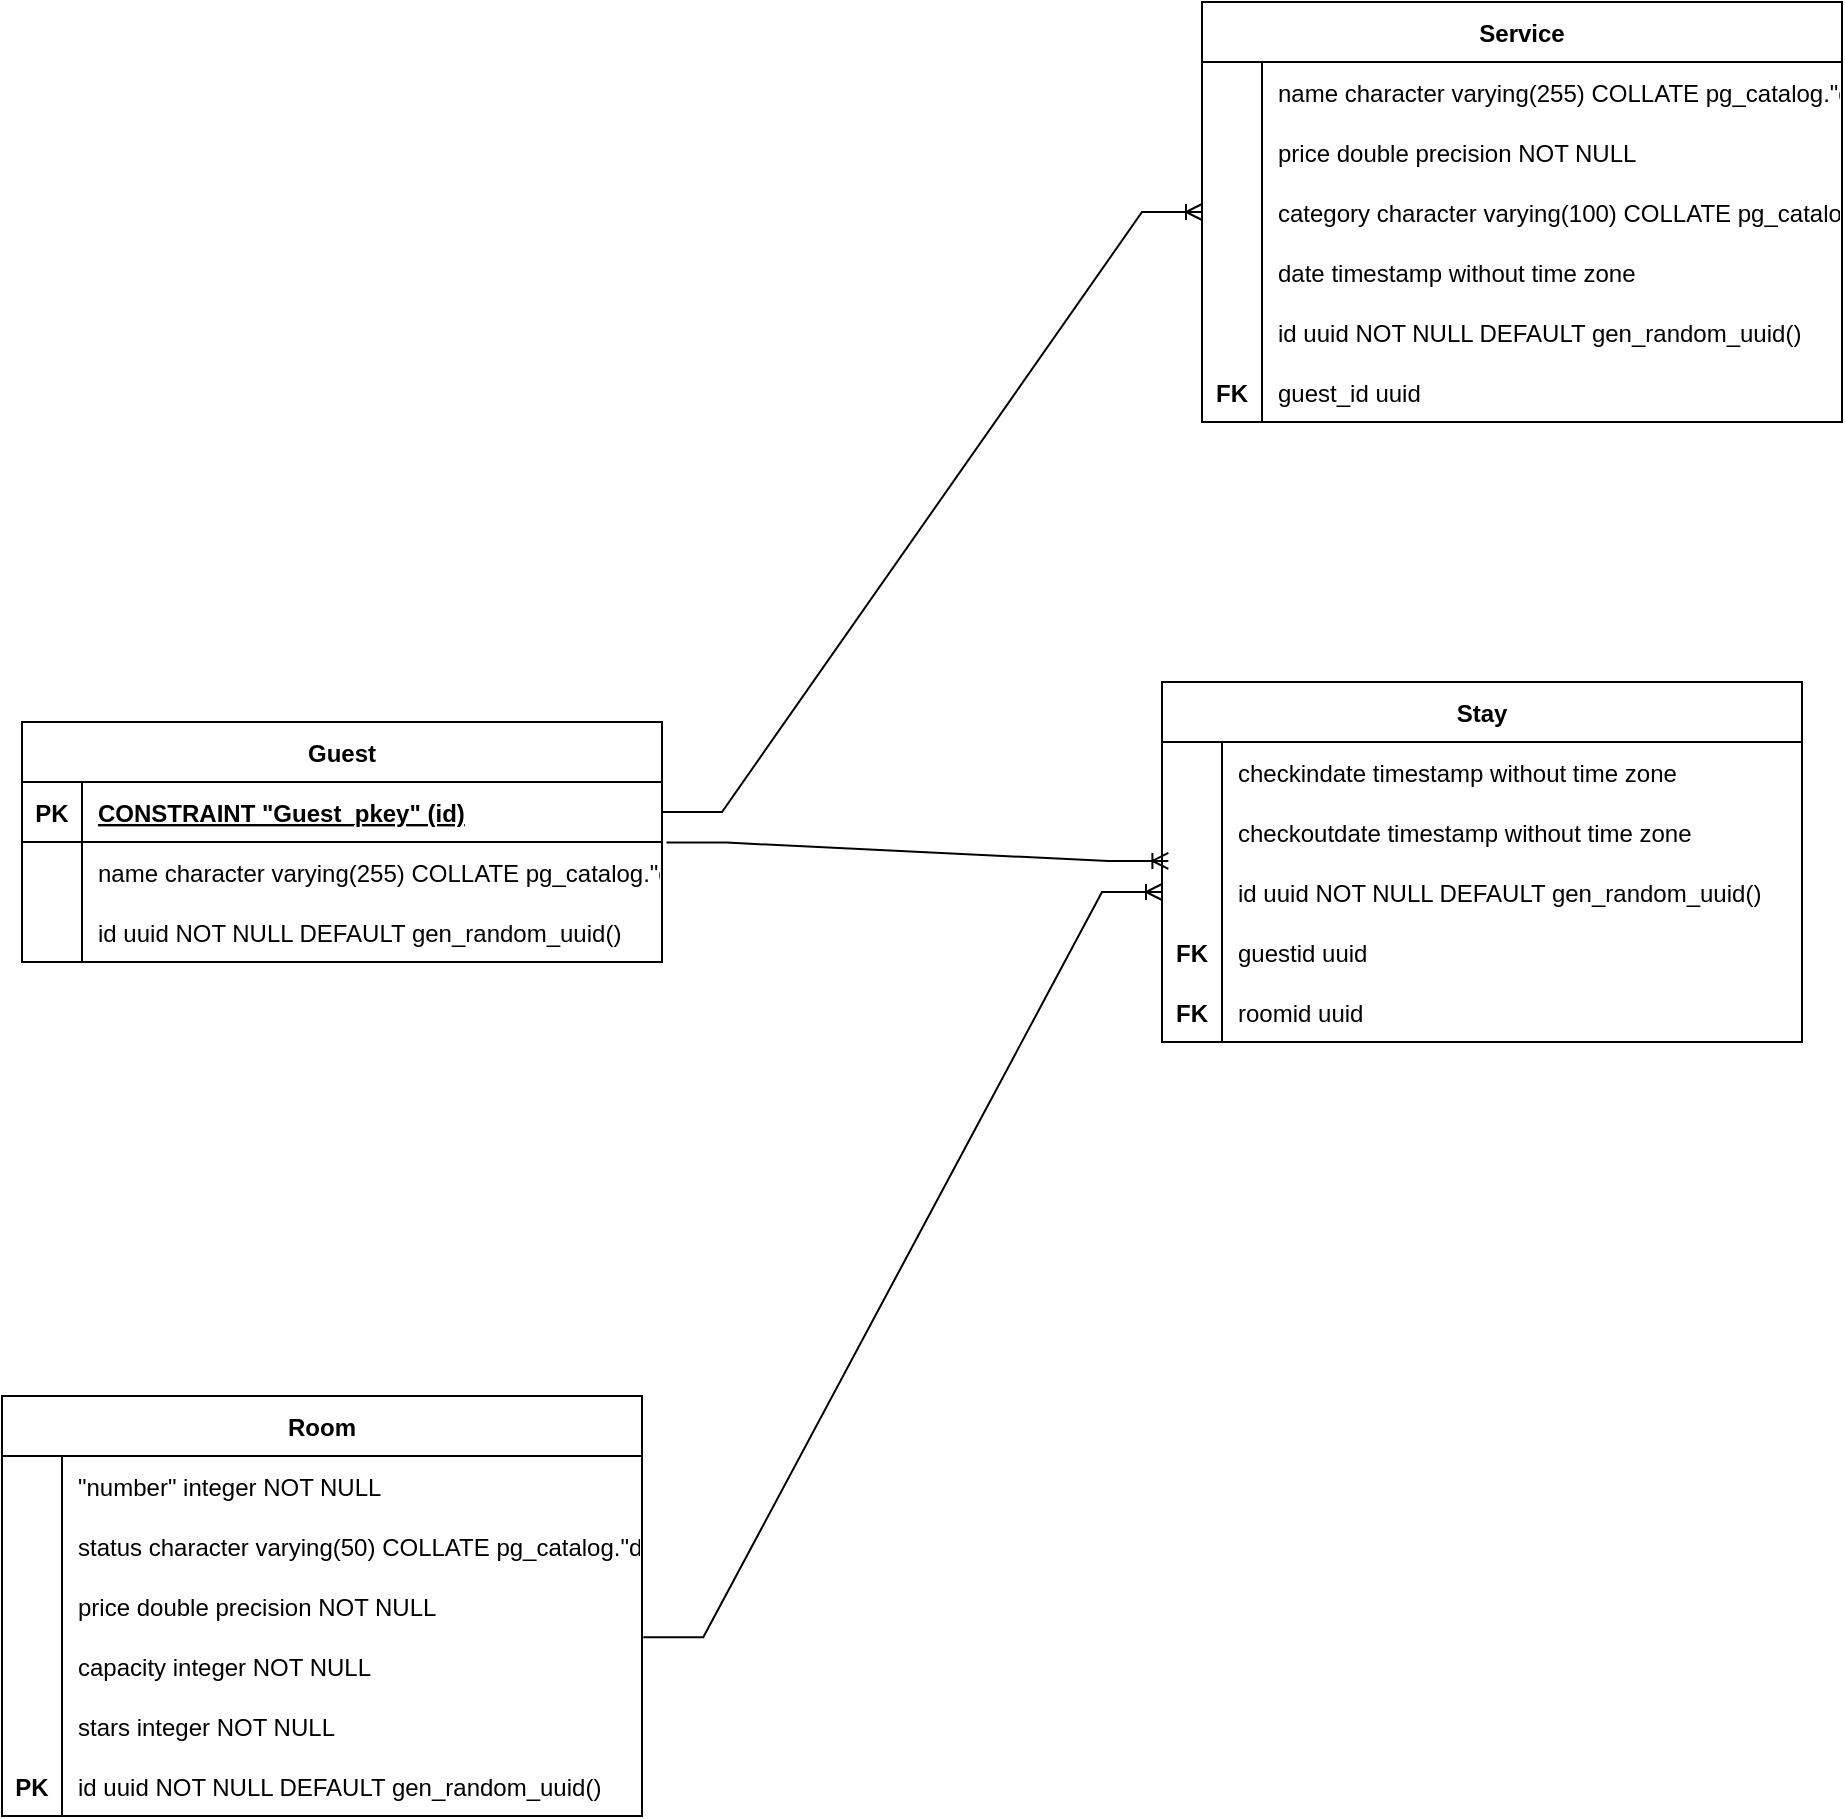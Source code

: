 <mxfile version="26.0.8">
  <diagram name="Страница — 1" id="t_llg3zknQeEF0QpxUdM">
    <mxGraphModel dx="1960" dy="441" grid="1" gridSize="10" guides="1" tooltips="1" connect="1" arrows="1" fold="1" page="1" pageScale="1" pageWidth="1169" pageHeight="1654" math="0" shadow="0">
      <root>
        <mxCell id="0" />
        <mxCell id="1" parent="0" />
        <mxCell id="FIwBTOU6KGNDW-d24ANN-14" value="Guest" style="shape=table;startSize=30;container=1;collapsible=1;childLayout=tableLayout;fixedRows=1;rowLines=0;fontStyle=1;align=center;resizeLast=1;" vertex="1" parent="1">
          <mxGeometry x="-590" y="490" width="320" height="120" as="geometry" />
        </mxCell>
        <mxCell id="FIwBTOU6KGNDW-d24ANN-15" value="" style="shape=tableRow;horizontal=0;startSize=0;swimlaneHead=0;swimlaneBody=0;fillColor=none;collapsible=0;dropTarget=0;points=[[0,0.5],[1,0.5]];portConstraint=eastwest;strokeColor=inherit;top=0;left=0;right=0;bottom=1;" vertex="1" parent="FIwBTOU6KGNDW-d24ANN-14">
          <mxGeometry y="30" width="320" height="30" as="geometry" />
        </mxCell>
        <mxCell id="FIwBTOU6KGNDW-d24ANN-16" value="PK" style="shape=partialRectangle;overflow=hidden;connectable=0;fillColor=none;strokeColor=inherit;top=0;left=0;bottom=0;right=0;fontStyle=1;" vertex="1" parent="FIwBTOU6KGNDW-d24ANN-15">
          <mxGeometry width="30" height="30" as="geometry">
            <mxRectangle width="30" height="30" as="alternateBounds" />
          </mxGeometry>
        </mxCell>
        <mxCell id="FIwBTOU6KGNDW-d24ANN-17" value="CONSTRAINT &quot;Guest_pkey&quot;  (id)" style="shape=partialRectangle;overflow=hidden;connectable=0;fillColor=none;align=left;strokeColor=inherit;top=0;left=0;bottom=0;right=0;spacingLeft=6;fontStyle=5;" vertex="1" parent="FIwBTOU6KGNDW-d24ANN-15">
          <mxGeometry x="30" width="290" height="30" as="geometry">
            <mxRectangle width="290" height="30" as="alternateBounds" />
          </mxGeometry>
        </mxCell>
        <mxCell id="FIwBTOU6KGNDW-d24ANN-18" value="" style="shape=tableRow;horizontal=0;startSize=0;swimlaneHead=0;swimlaneBody=0;fillColor=none;collapsible=0;dropTarget=0;points=[[0,0.5],[1,0.5]];portConstraint=eastwest;strokeColor=inherit;top=0;left=0;right=0;bottom=0;" vertex="1" parent="FIwBTOU6KGNDW-d24ANN-14">
          <mxGeometry y="60" width="320" height="30" as="geometry" />
        </mxCell>
        <mxCell id="FIwBTOU6KGNDW-d24ANN-19" value="" style="shape=partialRectangle;overflow=hidden;connectable=0;fillColor=none;strokeColor=inherit;top=0;left=0;bottom=0;right=0;" vertex="1" parent="FIwBTOU6KGNDW-d24ANN-18">
          <mxGeometry width="30" height="30" as="geometry">
            <mxRectangle width="30" height="30" as="alternateBounds" />
          </mxGeometry>
        </mxCell>
        <mxCell id="FIwBTOU6KGNDW-d24ANN-20" value="name character varying(255) COLLATE pg_catalog.&quot;default&quot; NOT NULL" style="shape=partialRectangle;overflow=hidden;connectable=0;fillColor=none;align=left;strokeColor=inherit;top=0;left=0;bottom=0;right=0;spacingLeft=6;" vertex="1" parent="FIwBTOU6KGNDW-d24ANN-18">
          <mxGeometry x="30" width="290" height="30" as="geometry">
            <mxRectangle width="290" height="30" as="alternateBounds" />
          </mxGeometry>
        </mxCell>
        <mxCell id="FIwBTOU6KGNDW-d24ANN-21" value="" style="shape=tableRow;horizontal=0;startSize=0;swimlaneHead=0;swimlaneBody=0;fillColor=none;collapsible=0;dropTarget=0;points=[[0,0.5],[1,0.5]];portConstraint=eastwest;strokeColor=inherit;top=0;left=0;right=0;bottom=0;" vertex="1" parent="FIwBTOU6KGNDW-d24ANN-14">
          <mxGeometry y="90" width="320" height="30" as="geometry" />
        </mxCell>
        <mxCell id="FIwBTOU6KGNDW-d24ANN-22" value="" style="shape=partialRectangle;overflow=hidden;connectable=0;fillColor=none;strokeColor=inherit;top=0;left=0;bottom=0;right=0;" vertex="1" parent="FIwBTOU6KGNDW-d24ANN-21">
          <mxGeometry width="30" height="30" as="geometry">
            <mxRectangle width="30" height="30" as="alternateBounds" />
          </mxGeometry>
        </mxCell>
        <mxCell id="FIwBTOU6KGNDW-d24ANN-23" value="id uuid NOT NULL DEFAULT gen_random_uuid()" style="shape=partialRectangle;overflow=hidden;connectable=0;fillColor=none;align=left;strokeColor=inherit;top=0;left=0;bottom=0;right=0;spacingLeft=6;" vertex="1" parent="FIwBTOU6KGNDW-d24ANN-21">
          <mxGeometry x="30" width="290" height="30" as="geometry">
            <mxRectangle width="290" height="30" as="alternateBounds" />
          </mxGeometry>
        </mxCell>
        <mxCell id="FIwBTOU6KGNDW-d24ANN-24" value="Room" style="shape=table;startSize=30;container=1;collapsible=1;childLayout=tableLayout;fixedRows=1;rowLines=0;fontStyle=1;align=center;resizeLast=1;" vertex="1" parent="1">
          <mxGeometry x="-600" y="827" width="320" height="210" as="geometry" />
        </mxCell>
        <mxCell id="FIwBTOU6KGNDW-d24ANN-25" value="" style="shape=tableRow;horizontal=0;startSize=0;swimlaneHead=0;swimlaneBody=0;fillColor=none;collapsible=0;dropTarget=0;points=[[0,0.5],[1,0.5]];portConstraint=eastwest;strokeColor=inherit;top=0;left=0;right=0;bottom=0;" vertex="1" parent="FIwBTOU6KGNDW-d24ANN-24">
          <mxGeometry y="30" width="320" height="30" as="geometry" />
        </mxCell>
        <mxCell id="FIwBTOU6KGNDW-d24ANN-26" value="" style="shape=partialRectangle;overflow=hidden;connectable=0;fillColor=none;strokeColor=inherit;top=0;left=0;bottom=0;right=0;" vertex="1" parent="FIwBTOU6KGNDW-d24ANN-25">
          <mxGeometry width="30" height="30" as="geometry">
            <mxRectangle width="30" height="30" as="alternateBounds" />
          </mxGeometry>
        </mxCell>
        <mxCell id="FIwBTOU6KGNDW-d24ANN-27" value="&quot;number&quot; integer NOT NULL" style="shape=partialRectangle;overflow=hidden;connectable=0;fillColor=none;align=left;strokeColor=inherit;top=0;left=0;bottom=0;right=0;spacingLeft=6;" vertex="1" parent="FIwBTOU6KGNDW-d24ANN-25">
          <mxGeometry x="30" width="290" height="30" as="geometry">
            <mxRectangle width="290" height="30" as="alternateBounds" />
          </mxGeometry>
        </mxCell>
        <mxCell id="FIwBTOU6KGNDW-d24ANN-28" value="" style="shape=tableRow;horizontal=0;startSize=0;swimlaneHead=0;swimlaneBody=0;fillColor=none;collapsible=0;dropTarget=0;points=[[0,0.5],[1,0.5]];portConstraint=eastwest;strokeColor=inherit;top=0;left=0;right=0;bottom=0;" vertex="1" parent="FIwBTOU6KGNDW-d24ANN-24">
          <mxGeometry y="60" width="320" height="30" as="geometry" />
        </mxCell>
        <mxCell id="FIwBTOU6KGNDW-d24ANN-29" value="" style="shape=partialRectangle;overflow=hidden;connectable=0;fillColor=none;strokeColor=inherit;top=0;left=0;bottom=0;right=0;" vertex="1" parent="FIwBTOU6KGNDW-d24ANN-28">
          <mxGeometry width="30" height="30" as="geometry">
            <mxRectangle width="30" height="30" as="alternateBounds" />
          </mxGeometry>
        </mxCell>
        <mxCell id="FIwBTOU6KGNDW-d24ANN-30" value="status character varying(50) COLLATE pg_catalog.&quot;default&quot; NOT NULL" style="shape=partialRectangle;overflow=hidden;connectable=0;fillColor=none;align=left;strokeColor=inherit;top=0;left=0;bottom=0;right=0;spacingLeft=6;" vertex="1" parent="FIwBTOU6KGNDW-d24ANN-28">
          <mxGeometry x="30" width="290" height="30" as="geometry">
            <mxRectangle width="290" height="30" as="alternateBounds" />
          </mxGeometry>
        </mxCell>
        <mxCell id="FIwBTOU6KGNDW-d24ANN-31" value="" style="shape=tableRow;horizontal=0;startSize=0;swimlaneHead=0;swimlaneBody=0;fillColor=none;collapsible=0;dropTarget=0;points=[[0,0.5],[1,0.5]];portConstraint=eastwest;strokeColor=inherit;top=0;left=0;right=0;bottom=0;" vertex="1" parent="FIwBTOU6KGNDW-d24ANN-24">
          <mxGeometry y="90" width="320" height="30" as="geometry" />
        </mxCell>
        <mxCell id="FIwBTOU6KGNDW-d24ANN-32" value="" style="shape=partialRectangle;overflow=hidden;connectable=0;fillColor=none;strokeColor=inherit;top=0;left=0;bottom=0;right=0;" vertex="1" parent="FIwBTOU6KGNDW-d24ANN-31">
          <mxGeometry width="30" height="30" as="geometry">
            <mxRectangle width="30" height="30" as="alternateBounds" />
          </mxGeometry>
        </mxCell>
        <mxCell id="FIwBTOU6KGNDW-d24ANN-33" value="price double precision NOT NULL" style="shape=partialRectangle;overflow=hidden;connectable=0;fillColor=none;align=left;strokeColor=inherit;top=0;left=0;bottom=0;right=0;spacingLeft=6;" vertex="1" parent="FIwBTOU6KGNDW-d24ANN-31">
          <mxGeometry x="30" width="290" height="30" as="geometry">
            <mxRectangle width="290" height="30" as="alternateBounds" />
          </mxGeometry>
        </mxCell>
        <mxCell id="FIwBTOU6KGNDW-d24ANN-34" value="" style="shape=tableRow;horizontal=0;startSize=0;swimlaneHead=0;swimlaneBody=0;fillColor=none;collapsible=0;dropTarget=0;points=[[0,0.5],[1,0.5]];portConstraint=eastwest;strokeColor=inherit;top=0;left=0;right=0;bottom=0;" vertex="1" parent="FIwBTOU6KGNDW-d24ANN-24">
          <mxGeometry y="120" width="320" height="30" as="geometry" />
        </mxCell>
        <mxCell id="FIwBTOU6KGNDW-d24ANN-35" value="" style="shape=partialRectangle;overflow=hidden;connectable=0;fillColor=none;strokeColor=inherit;top=0;left=0;bottom=0;right=0;" vertex="1" parent="FIwBTOU6KGNDW-d24ANN-34">
          <mxGeometry width="30" height="30" as="geometry">
            <mxRectangle width="30" height="30" as="alternateBounds" />
          </mxGeometry>
        </mxCell>
        <mxCell id="FIwBTOU6KGNDW-d24ANN-36" value="capacity integer NOT NULL" style="shape=partialRectangle;overflow=hidden;connectable=0;fillColor=none;align=left;strokeColor=inherit;top=0;left=0;bottom=0;right=0;spacingLeft=6;" vertex="1" parent="FIwBTOU6KGNDW-d24ANN-34">
          <mxGeometry x="30" width="290" height="30" as="geometry">
            <mxRectangle width="290" height="30" as="alternateBounds" />
          </mxGeometry>
        </mxCell>
        <mxCell id="FIwBTOU6KGNDW-d24ANN-37" value="" style="shape=tableRow;horizontal=0;startSize=0;swimlaneHead=0;swimlaneBody=0;fillColor=none;collapsible=0;dropTarget=0;points=[[0,0.5],[1,0.5]];portConstraint=eastwest;strokeColor=inherit;top=0;left=0;right=0;bottom=0;" vertex="1" parent="FIwBTOU6KGNDW-d24ANN-24">
          <mxGeometry y="150" width="320" height="30" as="geometry" />
        </mxCell>
        <mxCell id="FIwBTOU6KGNDW-d24ANN-38" value="" style="shape=partialRectangle;overflow=hidden;connectable=0;fillColor=none;strokeColor=inherit;top=0;left=0;bottom=0;right=0;" vertex="1" parent="FIwBTOU6KGNDW-d24ANN-37">
          <mxGeometry width="30" height="30" as="geometry">
            <mxRectangle width="30" height="30" as="alternateBounds" />
          </mxGeometry>
        </mxCell>
        <mxCell id="FIwBTOU6KGNDW-d24ANN-39" value="stars integer NOT NULL" style="shape=partialRectangle;overflow=hidden;connectable=0;fillColor=none;align=left;strokeColor=inherit;top=0;left=0;bottom=0;right=0;spacingLeft=6;" vertex="1" parent="FIwBTOU6KGNDW-d24ANN-37">
          <mxGeometry x="30" width="290" height="30" as="geometry">
            <mxRectangle width="290" height="30" as="alternateBounds" />
          </mxGeometry>
        </mxCell>
        <mxCell id="FIwBTOU6KGNDW-d24ANN-40" value="" style="shape=tableRow;horizontal=0;startSize=0;swimlaneHead=0;swimlaneBody=0;fillColor=none;collapsible=0;dropTarget=0;points=[[0,0.5],[1,0.5]];portConstraint=eastwest;strokeColor=inherit;top=0;left=0;right=0;bottom=0;" vertex="1" parent="FIwBTOU6KGNDW-d24ANN-24">
          <mxGeometry y="180" width="320" height="30" as="geometry" />
        </mxCell>
        <mxCell id="FIwBTOU6KGNDW-d24ANN-41" value="PK" style="shape=partialRectangle;overflow=hidden;connectable=0;fillColor=none;strokeColor=inherit;top=0;left=0;bottom=0;right=0;fontStyle=1" vertex="1" parent="FIwBTOU6KGNDW-d24ANN-40">
          <mxGeometry width="30" height="30" as="geometry">
            <mxRectangle width="30" height="30" as="alternateBounds" />
          </mxGeometry>
        </mxCell>
        <mxCell id="FIwBTOU6KGNDW-d24ANN-42" value="id uuid NOT NULL DEFAULT gen_random_uuid()" style="shape=partialRectangle;overflow=hidden;connectable=0;fillColor=none;align=left;strokeColor=inherit;top=0;left=0;bottom=0;right=0;spacingLeft=6;" vertex="1" parent="FIwBTOU6KGNDW-d24ANN-40">
          <mxGeometry x="30" width="290" height="30" as="geometry">
            <mxRectangle width="290" height="30" as="alternateBounds" />
          </mxGeometry>
        </mxCell>
        <mxCell id="FIwBTOU6KGNDW-d24ANN-43" value="Service" style="shape=table;startSize=30;container=1;collapsible=1;childLayout=tableLayout;fixedRows=1;rowLines=0;fontStyle=1;align=center;resizeLast=1;" vertex="1" parent="1">
          <mxGeometry y="130" width="320" height="210" as="geometry" />
        </mxCell>
        <mxCell id="FIwBTOU6KGNDW-d24ANN-44" value="" style="shape=tableRow;horizontal=0;startSize=0;swimlaneHead=0;swimlaneBody=0;fillColor=none;collapsible=0;dropTarget=0;points=[[0,0.5],[1,0.5]];portConstraint=eastwest;strokeColor=inherit;top=0;left=0;right=0;bottom=0;" vertex="1" parent="FIwBTOU6KGNDW-d24ANN-43">
          <mxGeometry y="30" width="320" height="30" as="geometry" />
        </mxCell>
        <mxCell id="FIwBTOU6KGNDW-d24ANN-45" value="" style="shape=partialRectangle;overflow=hidden;connectable=0;fillColor=none;strokeColor=inherit;top=0;left=0;bottom=0;right=0;" vertex="1" parent="FIwBTOU6KGNDW-d24ANN-44">
          <mxGeometry width="30" height="30" as="geometry">
            <mxRectangle width="30" height="30" as="alternateBounds" />
          </mxGeometry>
        </mxCell>
        <mxCell id="FIwBTOU6KGNDW-d24ANN-46" value="name character varying(255) COLLATE pg_catalog.&quot;default&quot; NOT NULL" style="shape=partialRectangle;overflow=hidden;connectable=0;fillColor=none;align=left;strokeColor=inherit;top=0;left=0;bottom=0;right=0;spacingLeft=6;" vertex="1" parent="FIwBTOU6KGNDW-d24ANN-44">
          <mxGeometry x="30" width="290" height="30" as="geometry">
            <mxRectangle width="290" height="30" as="alternateBounds" />
          </mxGeometry>
        </mxCell>
        <mxCell id="FIwBTOU6KGNDW-d24ANN-47" value="" style="shape=tableRow;horizontal=0;startSize=0;swimlaneHead=0;swimlaneBody=0;fillColor=none;collapsible=0;dropTarget=0;points=[[0,0.5],[1,0.5]];portConstraint=eastwest;strokeColor=inherit;top=0;left=0;right=0;bottom=0;" vertex="1" parent="FIwBTOU6KGNDW-d24ANN-43">
          <mxGeometry y="60" width="320" height="30" as="geometry" />
        </mxCell>
        <mxCell id="FIwBTOU6KGNDW-d24ANN-48" value="" style="shape=partialRectangle;overflow=hidden;connectable=0;fillColor=none;strokeColor=inherit;top=0;left=0;bottom=0;right=0;" vertex="1" parent="FIwBTOU6KGNDW-d24ANN-47">
          <mxGeometry width="30" height="30" as="geometry">
            <mxRectangle width="30" height="30" as="alternateBounds" />
          </mxGeometry>
        </mxCell>
        <mxCell id="FIwBTOU6KGNDW-d24ANN-49" value="price double precision NOT NULL" style="shape=partialRectangle;overflow=hidden;connectable=0;fillColor=none;align=left;strokeColor=inherit;top=0;left=0;bottom=0;right=0;spacingLeft=6;" vertex="1" parent="FIwBTOU6KGNDW-d24ANN-47">
          <mxGeometry x="30" width="290" height="30" as="geometry">
            <mxRectangle width="290" height="30" as="alternateBounds" />
          </mxGeometry>
        </mxCell>
        <mxCell id="FIwBTOU6KGNDW-d24ANN-50" value="" style="shape=tableRow;horizontal=0;startSize=0;swimlaneHead=0;swimlaneBody=0;fillColor=none;collapsible=0;dropTarget=0;points=[[0,0.5],[1,0.5]];portConstraint=eastwest;strokeColor=inherit;top=0;left=0;right=0;bottom=0;" vertex="1" parent="FIwBTOU6KGNDW-d24ANN-43">
          <mxGeometry y="90" width="320" height="30" as="geometry" />
        </mxCell>
        <mxCell id="FIwBTOU6KGNDW-d24ANN-51" value="" style="shape=partialRectangle;overflow=hidden;connectable=0;fillColor=none;strokeColor=inherit;top=0;left=0;bottom=0;right=0;" vertex="1" parent="FIwBTOU6KGNDW-d24ANN-50">
          <mxGeometry width="30" height="30" as="geometry">
            <mxRectangle width="30" height="30" as="alternateBounds" />
          </mxGeometry>
        </mxCell>
        <mxCell id="FIwBTOU6KGNDW-d24ANN-52" value="category character varying(100) COLLATE pg_catalog.&quot;default&quot; NOT NULL" style="shape=partialRectangle;overflow=hidden;connectable=0;fillColor=none;align=left;strokeColor=inherit;top=0;left=0;bottom=0;right=0;spacingLeft=6;" vertex="1" parent="FIwBTOU6KGNDW-d24ANN-50">
          <mxGeometry x="30" width="290" height="30" as="geometry">
            <mxRectangle width="290" height="30" as="alternateBounds" />
          </mxGeometry>
        </mxCell>
        <mxCell id="FIwBTOU6KGNDW-d24ANN-53" value="" style="shape=tableRow;horizontal=0;startSize=0;swimlaneHead=0;swimlaneBody=0;fillColor=none;collapsible=0;dropTarget=0;points=[[0,0.5],[1,0.5]];portConstraint=eastwest;strokeColor=inherit;top=0;left=0;right=0;bottom=0;" vertex="1" parent="FIwBTOU6KGNDW-d24ANN-43">
          <mxGeometry y="120" width="320" height="30" as="geometry" />
        </mxCell>
        <mxCell id="FIwBTOU6KGNDW-d24ANN-54" value="" style="shape=partialRectangle;overflow=hidden;connectable=0;fillColor=none;strokeColor=inherit;top=0;left=0;bottom=0;right=0;" vertex="1" parent="FIwBTOU6KGNDW-d24ANN-53">
          <mxGeometry width="30" height="30" as="geometry">
            <mxRectangle width="30" height="30" as="alternateBounds" />
          </mxGeometry>
        </mxCell>
        <mxCell id="FIwBTOU6KGNDW-d24ANN-55" value="date timestamp without time zone" style="shape=partialRectangle;overflow=hidden;connectable=0;fillColor=none;align=left;strokeColor=inherit;top=0;left=0;bottom=0;right=0;spacingLeft=6;" vertex="1" parent="FIwBTOU6KGNDW-d24ANN-53">
          <mxGeometry x="30" width="290" height="30" as="geometry">
            <mxRectangle width="290" height="30" as="alternateBounds" />
          </mxGeometry>
        </mxCell>
        <mxCell id="FIwBTOU6KGNDW-d24ANN-56" value="" style="shape=tableRow;horizontal=0;startSize=0;swimlaneHead=0;swimlaneBody=0;fillColor=none;collapsible=0;dropTarget=0;points=[[0,0.5],[1,0.5]];portConstraint=eastwest;strokeColor=inherit;top=0;left=0;right=0;bottom=0;" vertex="1" parent="FIwBTOU6KGNDW-d24ANN-43">
          <mxGeometry y="150" width="320" height="30" as="geometry" />
        </mxCell>
        <mxCell id="FIwBTOU6KGNDW-d24ANN-57" value="" style="shape=partialRectangle;overflow=hidden;connectable=0;fillColor=none;strokeColor=inherit;top=0;left=0;bottom=0;right=0;" vertex="1" parent="FIwBTOU6KGNDW-d24ANN-56">
          <mxGeometry width="30" height="30" as="geometry">
            <mxRectangle width="30" height="30" as="alternateBounds" />
          </mxGeometry>
        </mxCell>
        <mxCell id="FIwBTOU6KGNDW-d24ANN-58" value="id uuid NOT NULL DEFAULT gen_random_uuid()" style="shape=partialRectangle;overflow=hidden;connectable=0;fillColor=none;align=left;strokeColor=inherit;top=0;left=0;bottom=0;right=0;spacingLeft=6;" vertex="1" parent="FIwBTOU6KGNDW-d24ANN-56">
          <mxGeometry x="30" width="290" height="30" as="geometry">
            <mxRectangle width="290" height="30" as="alternateBounds" />
          </mxGeometry>
        </mxCell>
        <mxCell id="FIwBTOU6KGNDW-d24ANN-59" value="" style="shape=tableRow;horizontal=0;startSize=0;swimlaneHead=0;swimlaneBody=0;fillColor=none;collapsible=0;dropTarget=0;points=[[0,0.5],[1,0.5]];portConstraint=eastwest;strokeColor=inherit;top=0;left=0;right=0;bottom=0;" vertex="1" parent="FIwBTOU6KGNDW-d24ANN-43">
          <mxGeometry y="180" width="320" height="30" as="geometry" />
        </mxCell>
        <mxCell id="FIwBTOU6KGNDW-d24ANN-60" value="FK" style="shape=partialRectangle;overflow=hidden;connectable=0;fillColor=none;strokeColor=inherit;top=0;left=0;bottom=0;right=0;fontStyle=1" vertex="1" parent="FIwBTOU6KGNDW-d24ANN-59">
          <mxGeometry width="30" height="30" as="geometry">
            <mxRectangle width="30" height="30" as="alternateBounds" />
          </mxGeometry>
        </mxCell>
        <mxCell id="FIwBTOU6KGNDW-d24ANN-61" value="guest_id uuid" style="shape=partialRectangle;overflow=hidden;connectable=0;fillColor=none;align=left;strokeColor=inherit;top=0;left=0;bottom=0;right=0;spacingLeft=6;" vertex="1" parent="FIwBTOU6KGNDW-d24ANN-59">
          <mxGeometry x="30" width="290" height="30" as="geometry">
            <mxRectangle width="290" height="30" as="alternateBounds" />
          </mxGeometry>
        </mxCell>
        <mxCell id="FIwBTOU6KGNDW-d24ANN-62" value="Stay" style="shape=table;startSize=30;container=1;collapsible=1;childLayout=tableLayout;fixedRows=1;rowLines=0;fontStyle=1;align=center;resizeLast=1;" vertex="1" parent="1">
          <mxGeometry x="-20" y="470" width="320" height="180" as="geometry" />
        </mxCell>
        <mxCell id="FIwBTOU6KGNDW-d24ANN-63" value="" style="shape=tableRow;horizontal=0;startSize=0;swimlaneHead=0;swimlaneBody=0;fillColor=none;collapsible=0;dropTarget=0;points=[[0,0.5],[1,0.5]];portConstraint=eastwest;strokeColor=inherit;top=0;left=0;right=0;bottom=0;" vertex="1" parent="FIwBTOU6KGNDW-d24ANN-62">
          <mxGeometry y="30" width="320" height="30" as="geometry" />
        </mxCell>
        <mxCell id="FIwBTOU6KGNDW-d24ANN-64" value="" style="shape=partialRectangle;overflow=hidden;connectable=0;fillColor=none;strokeColor=inherit;top=0;left=0;bottom=0;right=0;" vertex="1" parent="FIwBTOU6KGNDW-d24ANN-63">
          <mxGeometry width="30" height="30" as="geometry">
            <mxRectangle width="30" height="30" as="alternateBounds" />
          </mxGeometry>
        </mxCell>
        <mxCell id="FIwBTOU6KGNDW-d24ANN-65" value="checkindate timestamp without time zone " style="shape=partialRectangle;overflow=hidden;connectable=0;fillColor=none;align=left;strokeColor=inherit;top=0;left=0;bottom=0;right=0;spacingLeft=6;" vertex="1" parent="FIwBTOU6KGNDW-d24ANN-63">
          <mxGeometry x="30" width="290" height="30" as="geometry">
            <mxRectangle width="290" height="30" as="alternateBounds" />
          </mxGeometry>
        </mxCell>
        <mxCell id="FIwBTOU6KGNDW-d24ANN-66" value="" style="shape=tableRow;horizontal=0;startSize=0;swimlaneHead=0;swimlaneBody=0;fillColor=none;collapsible=0;dropTarget=0;points=[[0,0.5],[1,0.5]];portConstraint=eastwest;strokeColor=inherit;top=0;left=0;right=0;bottom=0;" vertex="1" parent="FIwBTOU6KGNDW-d24ANN-62">
          <mxGeometry y="60" width="320" height="30" as="geometry" />
        </mxCell>
        <mxCell id="FIwBTOU6KGNDW-d24ANN-67" value="" style="shape=partialRectangle;overflow=hidden;connectable=0;fillColor=none;strokeColor=inherit;top=0;left=0;bottom=0;right=0;" vertex="1" parent="FIwBTOU6KGNDW-d24ANN-66">
          <mxGeometry width="30" height="30" as="geometry">
            <mxRectangle width="30" height="30" as="alternateBounds" />
          </mxGeometry>
        </mxCell>
        <mxCell id="FIwBTOU6KGNDW-d24ANN-68" value="checkoutdate timestamp without time zone " style="shape=partialRectangle;overflow=hidden;connectable=0;fillColor=none;align=left;strokeColor=inherit;top=0;left=0;bottom=0;right=0;spacingLeft=6;" vertex="1" parent="FIwBTOU6KGNDW-d24ANN-66">
          <mxGeometry x="30" width="290" height="30" as="geometry">
            <mxRectangle width="290" height="30" as="alternateBounds" />
          </mxGeometry>
        </mxCell>
        <mxCell id="FIwBTOU6KGNDW-d24ANN-69" value="" style="shape=tableRow;horizontal=0;startSize=0;swimlaneHead=0;swimlaneBody=0;fillColor=none;collapsible=0;dropTarget=0;points=[[0,0.5],[1,0.5]];portConstraint=eastwest;strokeColor=inherit;top=0;left=0;right=0;bottom=0;" vertex="1" parent="FIwBTOU6KGNDW-d24ANN-62">
          <mxGeometry y="90" width="320" height="30" as="geometry" />
        </mxCell>
        <mxCell id="FIwBTOU6KGNDW-d24ANN-70" value="" style="shape=partialRectangle;overflow=hidden;connectable=0;fillColor=none;strokeColor=inherit;top=0;left=0;bottom=0;right=0;" vertex="1" parent="FIwBTOU6KGNDW-d24ANN-69">
          <mxGeometry width="30" height="30" as="geometry">
            <mxRectangle width="30" height="30" as="alternateBounds" />
          </mxGeometry>
        </mxCell>
        <mxCell id="FIwBTOU6KGNDW-d24ANN-71" value="id uuid NOT NULL DEFAULT gen_random_uuid()" style="shape=partialRectangle;overflow=hidden;connectable=0;fillColor=none;align=left;strokeColor=inherit;top=0;left=0;bottom=0;right=0;spacingLeft=6;" vertex="1" parent="FIwBTOU6KGNDW-d24ANN-69">
          <mxGeometry x="30" width="290" height="30" as="geometry">
            <mxRectangle width="290" height="30" as="alternateBounds" />
          </mxGeometry>
        </mxCell>
        <mxCell id="FIwBTOU6KGNDW-d24ANN-72" value="" style="shape=tableRow;horizontal=0;startSize=0;swimlaneHead=0;swimlaneBody=0;fillColor=none;collapsible=0;dropTarget=0;points=[[0,0.5],[1,0.5]];portConstraint=eastwest;strokeColor=inherit;top=0;left=0;right=0;bottom=0;" vertex="1" parent="FIwBTOU6KGNDW-d24ANN-62">
          <mxGeometry y="120" width="320" height="30" as="geometry" />
        </mxCell>
        <mxCell id="FIwBTOU6KGNDW-d24ANN-73" value="FK" style="shape=partialRectangle;overflow=hidden;connectable=0;fillColor=none;strokeColor=inherit;top=0;left=0;bottom=0;right=0;fontStyle=1" vertex="1" parent="FIwBTOU6KGNDW-d24ANN-72">
          <mxGeometry width="30" height="30" as="geometry">
            <mxRectangle width="30" height="30" as="alternateBounds" />
          </mxGeometry>
        </mxCell>
        <mxCell id="FIwBTOU6KGNDW-d24ANN-74" value="guestid uuid " style="shape=partialRectangle;overflow=hidden;connectable=0;fillColor=none;align=left;strokeColor=inherit;top=0;left=0;bottom=0;right=0;spacingLeft=6;" vertex="1" parent="FIwBTOU6KGNDW-d24ANN-72">
          <mxGeometry x="30" width="290" height="30" as="geometry">
            <mxRectangle width="290" height="30" as="alternateBounds" />
          </mxGeometry>
        </mxCell>
        <mxCell id="FIwBTOU6KGNDW-d24ANN-75" value="" style="shape=tableRow;horizontal=0;startSize=0;swimlaneHead=0;swimlaneBody=0;fillColor=none;collapsible=0;dropTarget=0;points=[[0,0.5],[1,0.5]];portConstraint=eastwest;strokeColor=inherit;top=0;left=0;right=0;bottom=0;" vertex="1" parent="FIwBTOU6KGNDW-d24ANN-62">
          <mxGeometry y="150" width="320" height="30" as="geometry" />
        </mxCell>
        <mxCell id="FIwBTOU6KGNDW-d24ANN-76" value="FK" style="shape=partialRectangle;overflow=hidden;connectable=0;fillColor=none;strokeColor=inherit;top=0;left=0;bottom=0;right=0;fontStyle=1" vertex="1" parent="FIwBTOU6KGNDW-d24ANN-75">
          <mxGeometry width="30" height="30" as="geometry">
            <mxRectangle width="30" height="30" as="alternateBounds" />
          </mxGeometry>
        </mxCell>
        <mxCell id="FIwBTOU6KGNDW-d24ANN-77" value="roomid uuid " style="shape=partialRectangle;overflow=hidden;connectable=0;fillColor=none;align=left;strokeColor=inherit;top=0;left=0;bottom=0;right=0;spacingLeft=6;" vertex="1" parent="FIwBTOU6KGNDW-d24ANN-75">
          <mxGeometry x="30" width="290" height="30" as="geometry">
            <mxRectangle width="290" height="30" as="alternateBounds" />
          </mxGeometry>
        </mxCell>
        <mxCell id="FIwBTOU6KGNDW-d24ANN-138" value="" style="edgeStyle=entityRelationEdgeStyle;fontSize=12;html=1;endArrow=ERoneToMany;rounded=0;entryX=0.01;entryY=0.983;entryDx=0;entryDy=0;entryPerimeter=0;exitX=1.007;exitY=1.01;exitDx=0;exitDy=0;exitPerimeter=0;" edge="1" parent="1" source="FIwBTOU6KGNDW-d24ANN-15" target="FIwBTOU6KGNDW-d24ANN-66">
          <mxGeometry width="100" height="100" relative="1" as="geometry">
            <mxPoint x="-220" y="780" as="sourcePoint" />
            <mxPoint x="-120" y="680" as="targetPoint" />
          </mxGeometry>
        </mxCell>
        <mxCell id="FIwBTOU6KGNDW-d24ANN-140" value="" style="edgeStyle=entityRelationEdgeStyle;fontSize=12;html=1;endArrow=ERoneToMany;rounded=0;entryX=0;entryY=0.5;entryDx=0;entryDy=0;exitX=1.002;exitY=0.021;exitDx=0;exitDy=0;exitPerimeter=0;" edge="1" parent="1" source="FIwBTOU6KGNDW-d24ANN-34" target="FIwBTOU6KGNDW-d24ANN-69">
          <mxGeometry width="100" height="100" relative="1" as="geometry">
            <mxPoint x="-220" y="680" as="sourcePoint" />
            <mxPoint x="-120" y="580" as="targetPoint" />
          </mxGeometry>
        </mxCell>
        <mxCell id="FIwBTOU6KGNDW-d24ANN-141" value="" style="edgeStyle=entityRelationEdgeStyle;fontSize=12;html=1;endArrow=ERoneToMany;rounded=0;entryX=0;entryY=0.5;entryDx=0;entryDy=0;exitX=1;exitY=0.5;exitDx=0;exitDy=0;" edge="1" parent="1" source="FIwBTOU6KGNDW-d24ANN-15" target="FIwBTOU6KGNDW-d24ANN-50">
          <mxGeometry width="100" height="100" relative="1" as="geometry">
            <mxPoint x="-140" y="550" as="sourcePoint" />
            <mxPoint x="-40" y="450" as="targetPoint" />
          </mxGeometry>
        </mxCell>
      </root>
    </mxGraphModel>
  </diagram>
</mxfile>
